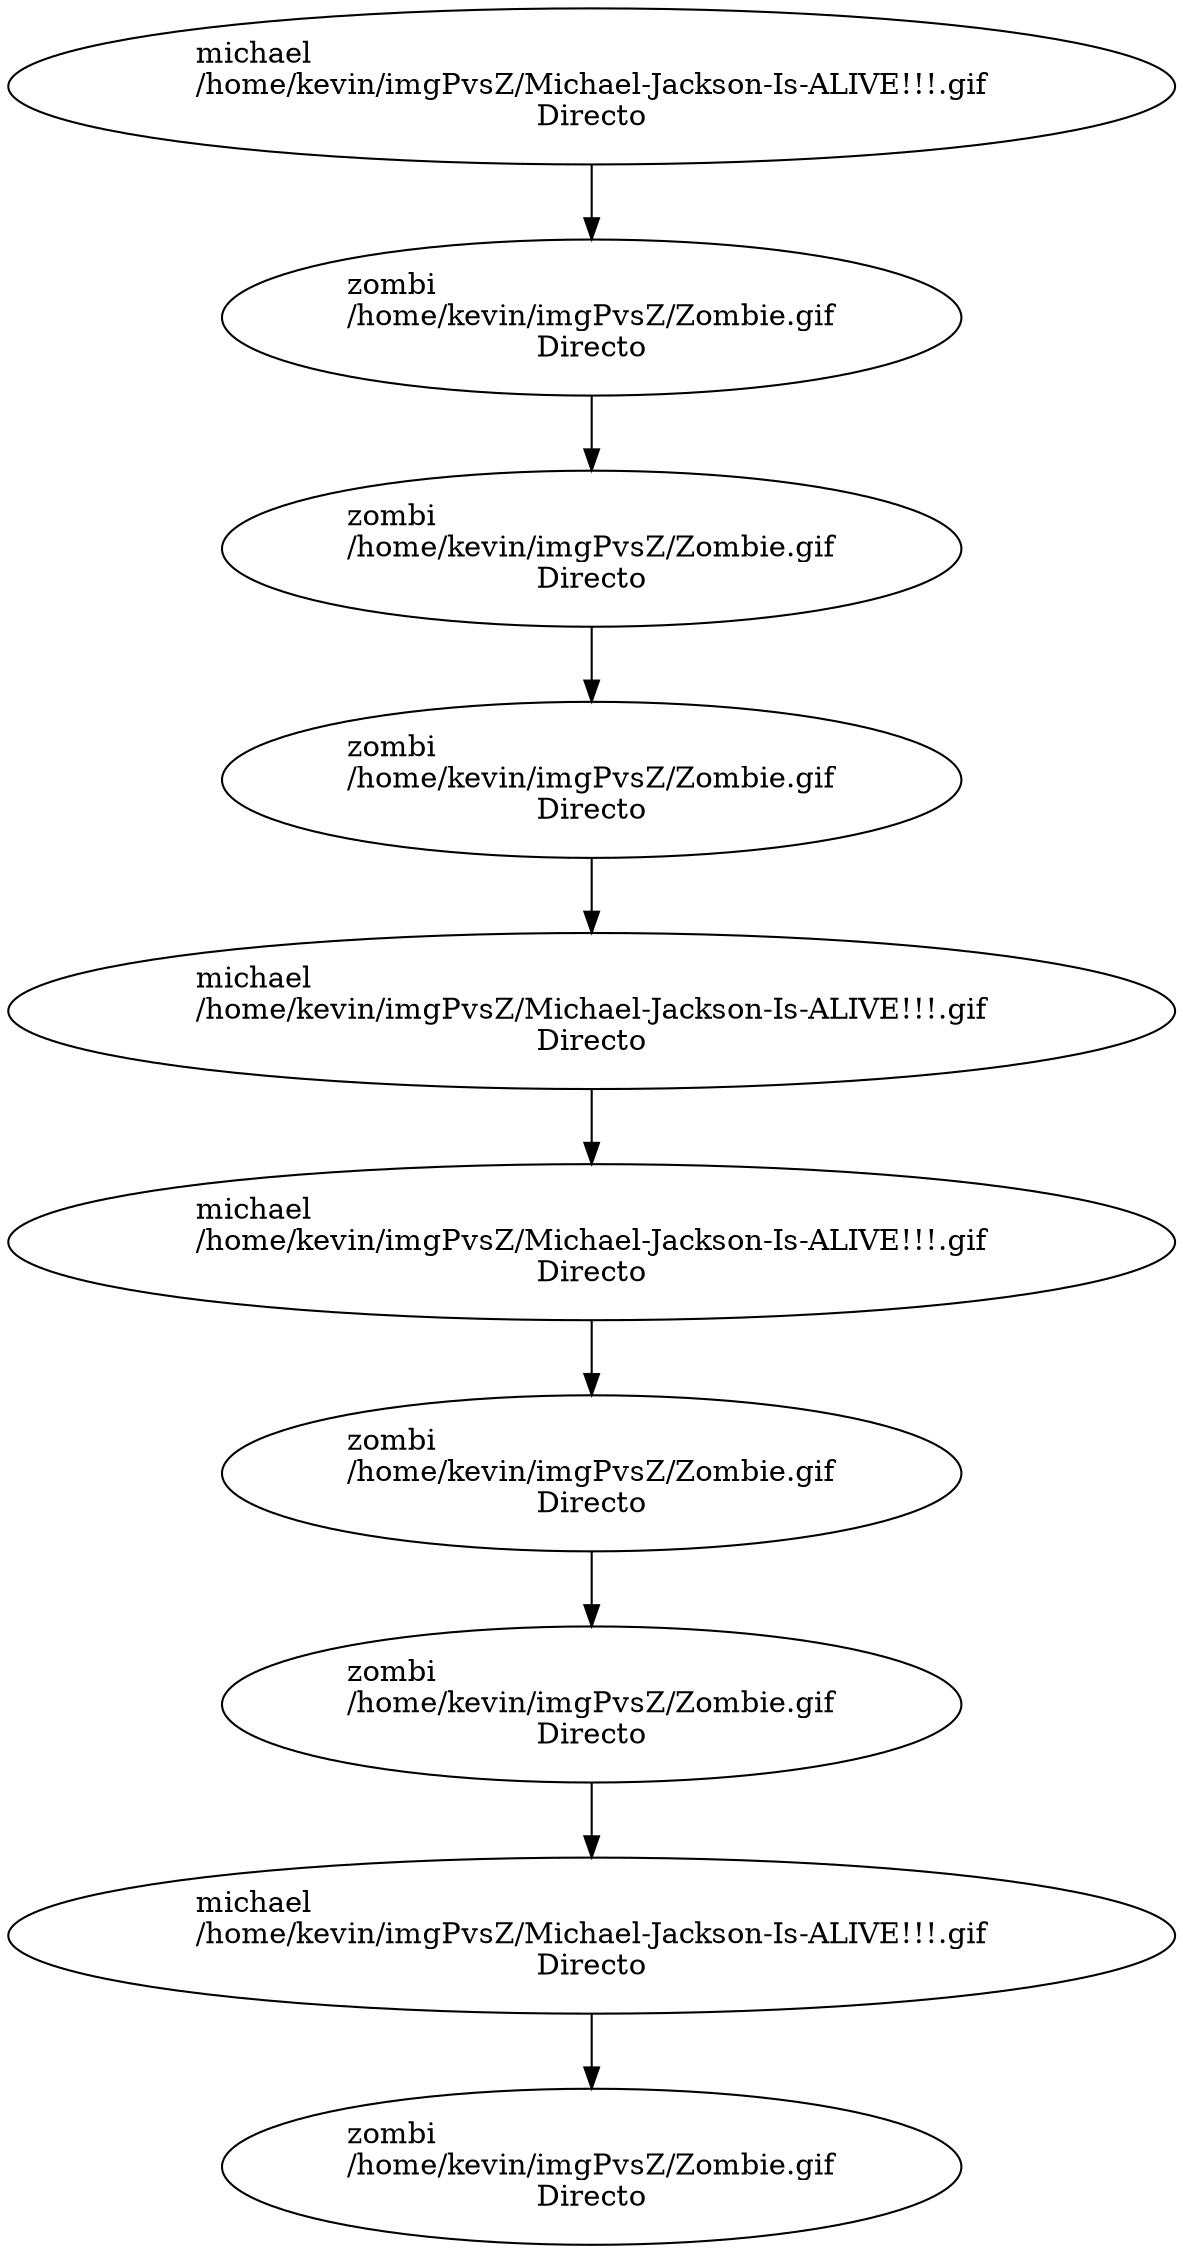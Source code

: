 digraph G { 
planta0 [label = "michael\l/home/kevin/imgPvsZ/Michael-Jackson-Is-ALIVE!!!.gif\lDirecto"]; 
planta1 [label = "zombi\l/home/kevin/imgPvsZ/Zombie.gif\lDirecto"]; 
planta2 [label = "zombi\l/home/kevin/imgPvsZ/Zombie.gif\lDirecto"]; 
planta3 [label = "zombi\l/home/kevin/imgPvsZ/Zombie.gif\lDirecto"]; 
planta4 [label = "michael\l/home/kevin/imgPvsZ/Michael-Jackson-Is-ALIVE!!!.gif\lDirecto"]; 
planta5 [label = "michael\l/home/kevin/imgPvsZ/Michael-Jackson-Is-ALIVE!!!.gif\lDirecto"]; 
planta6 [label = "zombi\l/home/kevin/imgPvsZ/Zombie.gif\lDirecto"]; 
planta7 [label = "zombi\l/home/kevin/imgPvsZ/Zombie.gif\lDirecto"]; 
planta8 [label = "michael\l/home/kevin/imgPvsZ/Michael-Jackson-Is-ALIVE!!!.gif\lDirecto"]; 
planta9 [label = "zombi\l/home/kevin/imgPvsZ/Zombie.gif\lDirecto"]; 
planta0 -> planta1 
planta1 -> planta2 
planta2 -> planta3 
planta3 -> planta4 
planta4 -> planta5 
planta5 -> planta6 
planta6 -> planta7 
planta7 -> planta8 
planta8 -> planta9 
}

